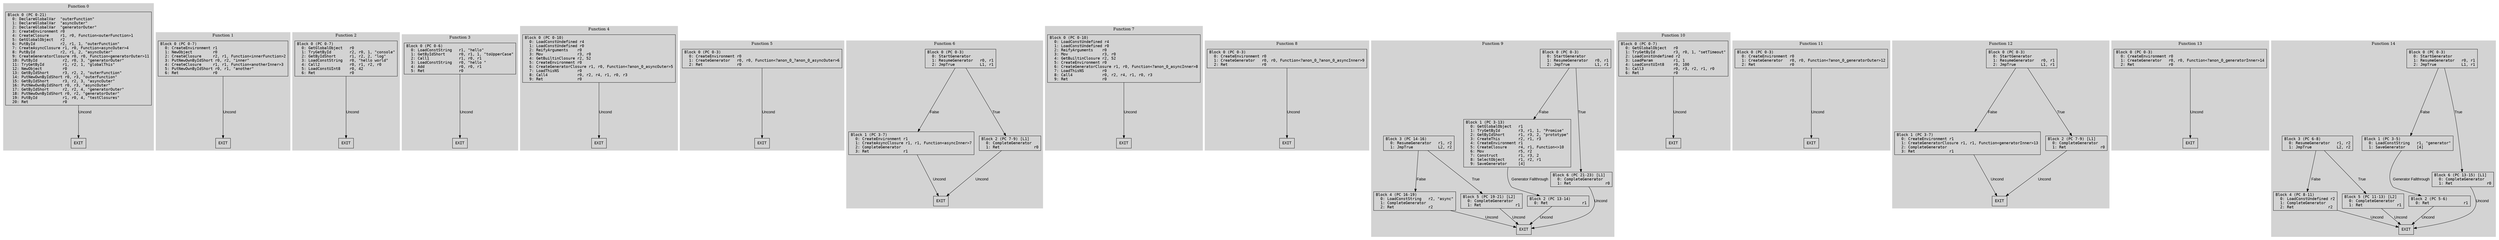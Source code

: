// CFG analysis for closure_test
// Generated from data/closure_test.hbc

digraph {
  rankdir=TB;
  node [shape=box, fontname="monospace"];

  subgraph cluster_function_0 {
    label = "Function 0";
    style = filled;
    color = lightgrey;

    edge [fontname="Arial"];

    f0_n0 [ label = "Block 0 (PC 0-21)\l  0: DeclareGlobalVar  \"outerFunction\"\l  1: DeclareGlobalVar  \"asyncOuter\"\l  2: DeclareGlobalVar  \"generatorOuter\"\l  3: CreateEnvironment r0\l  4: CreateClosure     r1, r0, Function<outerFunction>1\l  5: GetGlobalObject   r2\l  6: PutById           r2, r1, 1, \"outerFunction\"\l  7: CreateAsyncClosure r1, r0, Function<asyncOuter>4\l  8: PutById           r2, r1, 2, \"asyncOuter\"\l  9: CreateGeneratorClosure r0, r0, Function<generatorOuter>11\l  10: PutById           r2, r0, 3, \"generatorOuter\"\l  11: TryGetById        r1, r2, 1, \"globalThis\"\l  12: NewObject         r0\l  13: GetByIdShort      r3, r2, 2, \"outerFunction\"\l  14: PutNewOwnByIdShort r0, r3, \"outerFunction\"\l  15: GetByIdShort      r3, r2, 3, \"asyncOuter\"\l  16: PutNewOwnByIdShort r0, r3, \"asyncOuter\"\l  17: GetByIdShort      r2, r2, 4, \"generatorOuter\"\l  18: PutNewOwnByIdShort r0, r2, \"generatorOuter\"\l  19: PutById           r1, r0, 4, \"testClosures\"\l  20: Ret               r0\l" ]
    f0_n1 [ label = "EXIT" ]

    f0_n0 -> f0_n1 [label="Uncond"]
  }

  subgraph cluster_function_1 {
    label = "Function 1";
    style = filled;
    color = lightgrey;

    edge [fontname="Arial"];

    f1_n0 [ label = "Block 0 (PC 0-7)\l  0: CreateEnvironment r1\l  1: NewObject         r0\l  2: CreateClosure     r2, r1, Function<innerFunction>2\l  3: PutNewOwnByIdShort r0, r2, \"inner\"\l  4: CreateClosure     r1, r1, Function<anotherInner>3\l  5: PutNewOwnByIdShort r0, r1, \"another\"\l  6: Ret               r0\l" ]
    f1_n1 [ label = "EXIT" ]

    f1_n0 -> f1_n1 [label="Uncond"]
  }

  subgraph cluster_function_2 {
    label = "Function 2";
    style = filled;
    color = lightgrey;

    edge [fontname="Arial"];

    f2_n0 [ label = "Block 0 (PC 0-7)\l  0: GetGlobalObject   r0\l  1: TryGetById        r2, r0, 1, \"console\"\l  2: GetByIdShort      r1, r2, 2, \"log\"\l  3: LoadConstString   r0, \"hello world\"\l  4: Call2             r0, r1, r2, r0\l  5: LoadConstUInt8    r0, 42\l  6: Ret               r0\l" ]
    f2_n1 [ label = "EXIT" ]

    f2_n0 -> f2_n1 [label="Uncond"]
  }

  subgraph cluster_function_3 {
    label = "Function 3";
    style = filled;
    color = lightgrey;

    edge [fontname="Arial"];

    f3_n0 [ label = "Block 0 (PC 0-6)\l  0: LoadConstString   r1, \"hello\"\l  1: GetByIdShort      r0, r1, 1, \"toUpperCase\"\l  2: Call1             r1, r0, r1\l  3: LoadConstString   r0, \"hello \"\l  4: Add               r0, r0, r1\l  5: Ret               r0\l" ]
    f3_n1 [ label = "EXIT" ]

    f3_n0 -> f3_n1 [label="Uncond"]
  }

  subgraph cluster_function_4 {
    label = "Function 4";
    style = filled;
    color = lightgrey;

    edge [fontname="Arial"];

    f4_n0 [ label = "Block 0 (PC 0-10)\l  0: LoadConstUndefined r4\l  1: LoadConstUndefined r0\l  2: ReifyArguments    r0\l  3: Mov               r3, r0\l  4: GetBuiltinClosure r2, 52\l  5: CreateEnvironment r0\l  6: CreateGeneratorClosure r1, r0, Function<?anon_0_asyncOuter>5\l  7: LoadThisNS        r0\l  8: Call4             r0, r2, r4, r1, r0, r3\l  9: Ret               r0\l" ]
    f4_n1 [ label = "EXIT" ]

    f4_n0 -> f4_n1 [label="Uncond"]
  }

  subgraph cluster_function_5 {
    label = "Function 5";
    style = filled;
    color = lightgrey;

    edge [fontname="Arial"];

    f5_n0 [ label = "Block 0 (PC 0-3)\l  0: CreateEnvironment r0\l  1: CreateGenerator   r0, r0, Function<?anon_0_?anon_0_asyncOuter>6\l  2: Ret               r0\l" ]
    f5_n1 [ label = "EXIT" ]

    f5_n0 -> f5_n1 [label="Uncond"]
  }

  subgraph cluster_function_6 {
    label = "Function 6";
    style = filled;
    color = lightgrey;

    edge [fontname="Arial"];

    f6_n0 [ label = "Block 0 (PC 0-3)\l  0: StartGenerator    \l  1: ResumeGenerator   r0, r1\l  2: JmpTrue           L1, r1\l" ]
    f6_n1 [ label = "Block 1 (PC 3-7)\l  0: CreateEnvironment r1\l  1: CreateAsyncClosure r1, r1, Function<asyncInner>7\l  2: CompleteGenerator \l  3: Ret               r1\l" ]
    f6_n2 [ label = "Block 2 (PC 7-9) [L1]\l  0: CompleteGenerator \l  1: Ret               r0\l" ]
    f6_n3 [ label = "EXIT" ]

    f6_n0 -> f6_n2 [label="True"]
    f6_n0 -> f6_n1 [label="False"]
    f6_n1 -> f6_n3 [label="Uncond"]
    f6_n2 -> f6_n3 [label="Uncond"]
  }

  subgraph cluster_function_7 {
    label = "Function 7";
    style = filled;
    color = lightgrey;

    edge [fontname="Arial"];

    f7_n0 [ label = "Block 0 (PC 0-10)\l  0: LoadConstUndefined r4\l  1: LoadConstUndefined r0\l  2: ReifyArguments    r0\l  3: Mov               r3, r0\l  4: GetBuiltinClosure r2, 52\l  5: CreateEnvironment r0\l  6: CreateGeneratorClosure r1, r0, Function<?anon_0_asyncInner>8\l  7: LoadThisNS        r0\l  8: Call4             r0, r2, r4, r1, r0, r3\l  9: Ret               r0\l" ]
    f7_n1 [ label = "EXIT" ]

    f7_n0 -> f7_n1 [label="Uncond"]
  }

  subgraph cluster_function_8 {
    label = "Function 8";
    style = filled;
    color = lightgrey;

    edge [fontname="Arial"];

    f8_n0 [ label = "Block 0 (PC 0-3)\l  0: CreateEnvironment r0\l  1: CreateGenerator   r0, r0, Function<?anon_0_?anon_0_asyncInner>9\l  2: Ret               r0\l" ]
    f8_n1 [ label = "EXIT" ]

    f8_n0 -> f8_n1 [label="Uncond"]
  }

  subgraph cluster_function_9 {
    label = "Function 9";
    style = filled;
    color = lightgrey;

    edge [fontname="Arial"];

    f9_n0 [ label = "Block 0 (PC 0-3)\l  0: StartGenerator    \l  1: ResumeGenerator   r0, r1\l  2: JmpTrue           L1, r1\l" ]
    f9_n1 [ label = "Block 1 (PC 3-13)\l  0: GetGlobalObject   r1\l  1: TryGetById        r3, r1, 1, \"Promise\"\l  2: GetByIdShort      r1, r3, 2, \"prototype\"\l  3: CreateThis        r2, r1, r3\l  4: CreateEnvironment r1\l  5: CreateClosure     r4, r1, Function<>10\l  6: Mov               r5, r2\l  7: Construct         r1, r3, 2\l  8: SelectObject      r1, r2, r1\l  9: SaveGenerator     [4]\l" ]
    f9_n2 [ label = "Block 2 (PC 13-14)\l  0: Ret               r1\l" ]
    f9_n3 [ label = "Block 3 (PC 14-16)\l  0: ResumeGenerator   r1, r2\l  1: JmpTrue           L2, r2\l" ]
    f9_n4 [ label = "Block 4 (PC 16-19)\l  0: LoadConstString   r2, \"async\"\l  1: CompleteGenerator \l  2: Ret               r2\l" ]
    f9_n5 [ label = "Block 5 (PC 19-21) [L2]\l  0: CompleteGenerator \l  1: Ret               r1\l" ]
    f9_n6 [ label = "Block 6 (PC 21-23) [L1]\l  0: CompleteGenerator \l  1: Ret               r0\l" ]
    f9_n7 [ label = "EXIT" ]

    f9_n0 -> f9_n6 [label="True"]
    f9_n0 -> f9_n1 [label="False"]
    f9_n1 -> f9_n2 [label="Generator Fallthrough"]
    f9_n2 -> f9_n7 [label="Uncond"]
    f9_n3 -> f9_n5 [label="True"]
    f9_n3 -> f9_n4 [label="False"]
    f9_n4 -> f9_n7 [label="Uncond"]
    f9_n5 -> f9_n7 [label="Uncond"]
    f9_n6 -> f9_n7 [label="Uncond"]
  }

  subgraph cluster_function_10 {
    label = "Function 10";
    style = filled;
    color = lightgrey;

    edge [fontname="Arial"];

    f10_n0 [ label = "Block 0 (PC 0-7)\l  0: GetGlobalObject   r0\l  1: TryGetById        r3, r0, 1, \"setTimeout\"\l  2: LoadConstUndefined r2\l  3: LoadParam         r1, 1\l  4: LoadConstUInt8    r0, 100\l  5: Call3             r0, r3, r2, r1, r0\l  6: Ret               r0\l" ]
    f10_n1 [ label = "EXIT" ]

    f10_n0 -> f10_n1 [label="Uncond"]
  }

  subgraph cluster_function_11 {
    label = "Function 11";
    style = filled;
    color = lightgrey;

    edge [fontname="Arial"];

    f11_n0 [ label = "Block 0 (PC 0-3)\l  0: CreateEnvironment r0\l  1: CreateGenerator   r0, r0, Function<?anon_0_generatorOuter>12\l  2: Ret               r0\l" ]
    f11_n1 [ label = "EXIT" ]

    f11_n0 -> f11_n1 [label="Uncond"]
  }

  subgraph cluster_function_12 {
    label = "Function 12";
    style = filled;
    color = lightgrey;

    edge [fontname="Arial"];

    f12_n0 [ label = "Block 0 (PC 0-3)\l  0: StartGenerator    \l  1: ResumeGenerator   r0, r1\l  2: JmpTrue           L1, r1\l" ]
    f12_n1 [ label = "Block 1 (PC 3-7)\l  0: CreateEnvironment r1\l  1: CreateGeneratorClosure r1, r1, Function<generatorInner>13\l  2: CompleteGenerator \l  3: Ret               r1\l" ]
    f12_n2 [ label = "Block 2 (PC 7-9) [L1]\l  0: CompleteGenerator \l  1: Ret               r0\l" ]
    f12_n3 [ label = "EXIT" ]

    f12_n0 -> f12_n2 [label="True"]
    f12_n0 -> f12_n1 [label="False"]
    f12_n1 -> f12_n3 [label="Uncond"]
    f12_n2 -> f12_n3 [label="Uncond"]
  }

  subgraph cluster_function_13 {
    label = "Function 13";
    style = filled;
    color = lightgrey;

    edge [fontname="Arial"];

    f13_n0 [ label = "Block 0 (PC 0-3)\l  0: CreateEnvironment r0\l  1: CreateGenerator   r0, r0, Function<?anon_0_generatorInner>14\l  2: Ret               r0\l" ]
    f13_n1 [ label = "EXIT" ]

    f13_n0 -> f13_n1 [label="Uncond"]
  }

  subgraph cluster_function_14 {
    label = "Function 14";
    style = filled;
    color = lightgrey;

    edge [fontname="Arial"];

    f14_n0 [ label = "Block 0 (PC 0-3)\l  0: StartGenerator    \l  1: ResumeGenerator   r0, r1\l  2: JmpTrue           L1, r1\l" ]
    f14_n1 [ label = "Block 1 (PC 3-5)\l  0: LoadConstString   r1, \"generator\"\l  1: SaveGenerator     [4]\l" ]
    f14_n2 [ label = "Block 2 (PC 5-6)\l  0: Ret               r1\l" ]
    f14_n3 [ label = "Block 3 (PC 6-8)\l  0: ResumeGenerator   r1, r2\l  1: JmpTrue           L2, r2\l" ]
    f14_n4 [ label = "Block 4 (PC 8-11)\l  0: LoadConstUndefined r2\l  1: CompleteGenerator \l  2: Ret               r2\l" ]
    f14_n5 [ label = "Block 5 (PC 11-13) [L2]\l  0: CompleteGenerator \l  1: Ret               r1\l" ]
    f14_n6 [ label = "Block 6 (PC 13-15) [L1]\l  0: CompleteGenerator \l  1: Ret               r0\l" ]
    f14_n7 [ label = "EXIT" ]

    f14_n0 -> f14_n6 [label="True"]
    f14_n0 -> f14_n1 [label="False"]
    f14_n1 -> f14_n2 [label="Generator Fallthrough"]
    f14_n2 -> f14_n7 [label="Uncond"]
    f14_n3 -> f14_n5 [label="True"]
    f14_n3 -> f14_n4 [label="False"]
    f14_n4 -> f14_n7 [label="Uncond"]
    f14_n5 -> f14_n7 [label="Uncond"]
    f14_n6 -> f14_n7 [label="Uncond"]
  }

}

